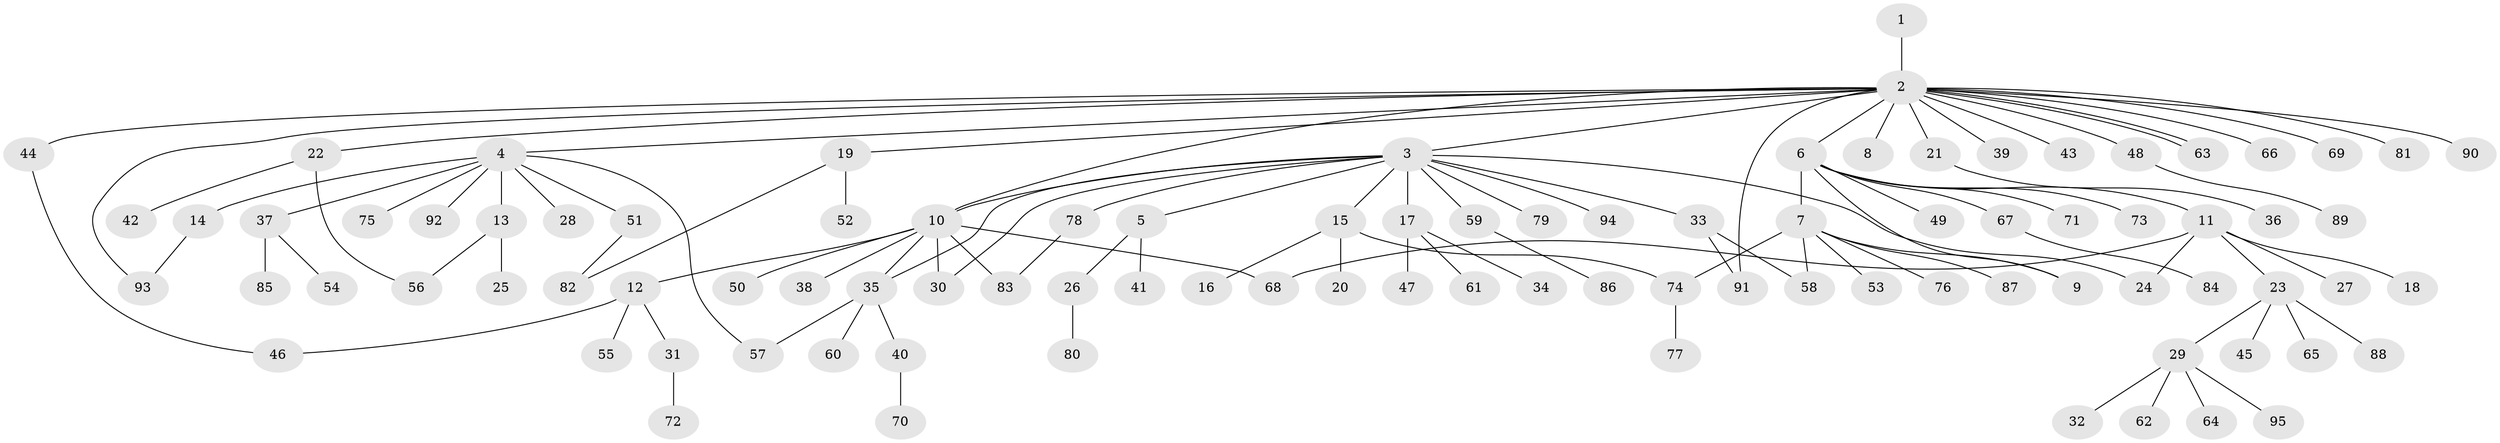 // Generated by graph-tools (version 1.1) at 2025/35/03/09/25 02:35:47]
// undirected, 95 vertices, 110 edges
graph export_dot {
graph [start="1"]
  node [color=gray90,style=filled];
  1;
  2;
  3;
  4;
  5;
  6;
  7;
  8;
  9;
  10;
  11;
  12;
  13;
  14;
  15;
  16;
  17;
  18;
  19;
  20;
  21;
  22;
  23;
  24;
  25;
  26;
  27;
  28;
  29;
  30;
  31;
  32;
  33;
  34;
  35;
  36;
  37;
  38;
  39;
  40;
  41;
  42;
  43;
  44;
  45;
  46;
  47;
  48;
  49;
  50;
  51;
  52;
  53;
  54;
  55;
  56;
  57;
  58;
  59;
  60;
  61;
  62;
  63;
  64;
  65;
  66;
  67;
  68;
  69;
  70;
  71;
  72;
  73;
  74;
  75;
  76;
  77;
  78;
  79;
  80;
  81;
  82;
  83;
  84;
  85;
  86;
  87;
  88;
  89;
  90;
  91;
  92;
  93;
  94;
  95;
  1 -- 2;
  2 -- 3;
  2 -- 4;
  2 -- 6;
  2 -- 8;
  2 -- 10;
  2 -- 19;
  2 -- 21;
  2 -- 22;
  2 -- 39;
  2 -- 43;
  2 -- 44;
  2 -- 48;
  2 -- 63;
  2 -- 63;
  2 -- 66;
  2 -- 69;
  2 -- 81;
  2 -- 90;
  2 -- 91;
  2 -- 93;
  3 -- 5;
  3 -- 10;
  3 -- 15;
  3 -- 17;
  3 -- 24;
  3 -- 30;
  3 -- 33;
  3 -- 35;
  3 -- 59;
  3 -- 78;
  3 -- 79;
  3 -- 94;
  4 -- 13;
  4 -- 14;
  4 -- 28;
  4 -- 37;
  4 -- 51;
  4 -- 57;
  4 -- 75;
  4 -- 92;
  5 -- 26;
  5 -- 41;
  6 -- 7;
  6 -- 9;
  6 -- 11;
  6 -- 49;
  6 -- 67;
  6 -- 71;
  6 -- 73;
  7 -- 9;
  7 -- 53;
  7 -- 58;
  7 -- 74;
  7 -- 76;
  7 -- 87;
  10 -- 12;
  10 -- 30;
  10 -- 35;
  10 -- 38;
  10 -- 50;
  10 -- 68;
  10 -- 83;
  11 -- 18;
  11 -- 23;
  11 -- 24;
  11 -- 27;
  11 -- 68;
  12 -- 31;
  12 -- 46;
  12 -- 55;
  13 -- 25;
  13 -- 56;
  14 -- 93;
  15 -- 16;
  15 -- 20;
  15 -- 74;
  17 -- 34;
  17 -- 47;
  17 -- 61;
  19 -- 52;
  19 -- 82;
  21 -- 36;
  22 -- 42;
  22 -- 56;
  23 -- 29;
  23 -- 45;
  23 -- 65;
  23 -- 88;
  26 -- 80;
  29 -- 32;
  29 -- 62;
  29 -- 64;
  29 -- 95;
  31 -- 72;
  33 -- 58;
  33 -- 91;
  35 -- 40;
  35 -- 57;
  35 -- 60;
  37 -- 54;
  37 -- 85;
  40 -- 70;
  44 -- 46;
  48 -- 89;
  51 -- 82;
  59 -- 86;
  67 -- 84;
  74 -- 77;
  78 -- 83;
}
